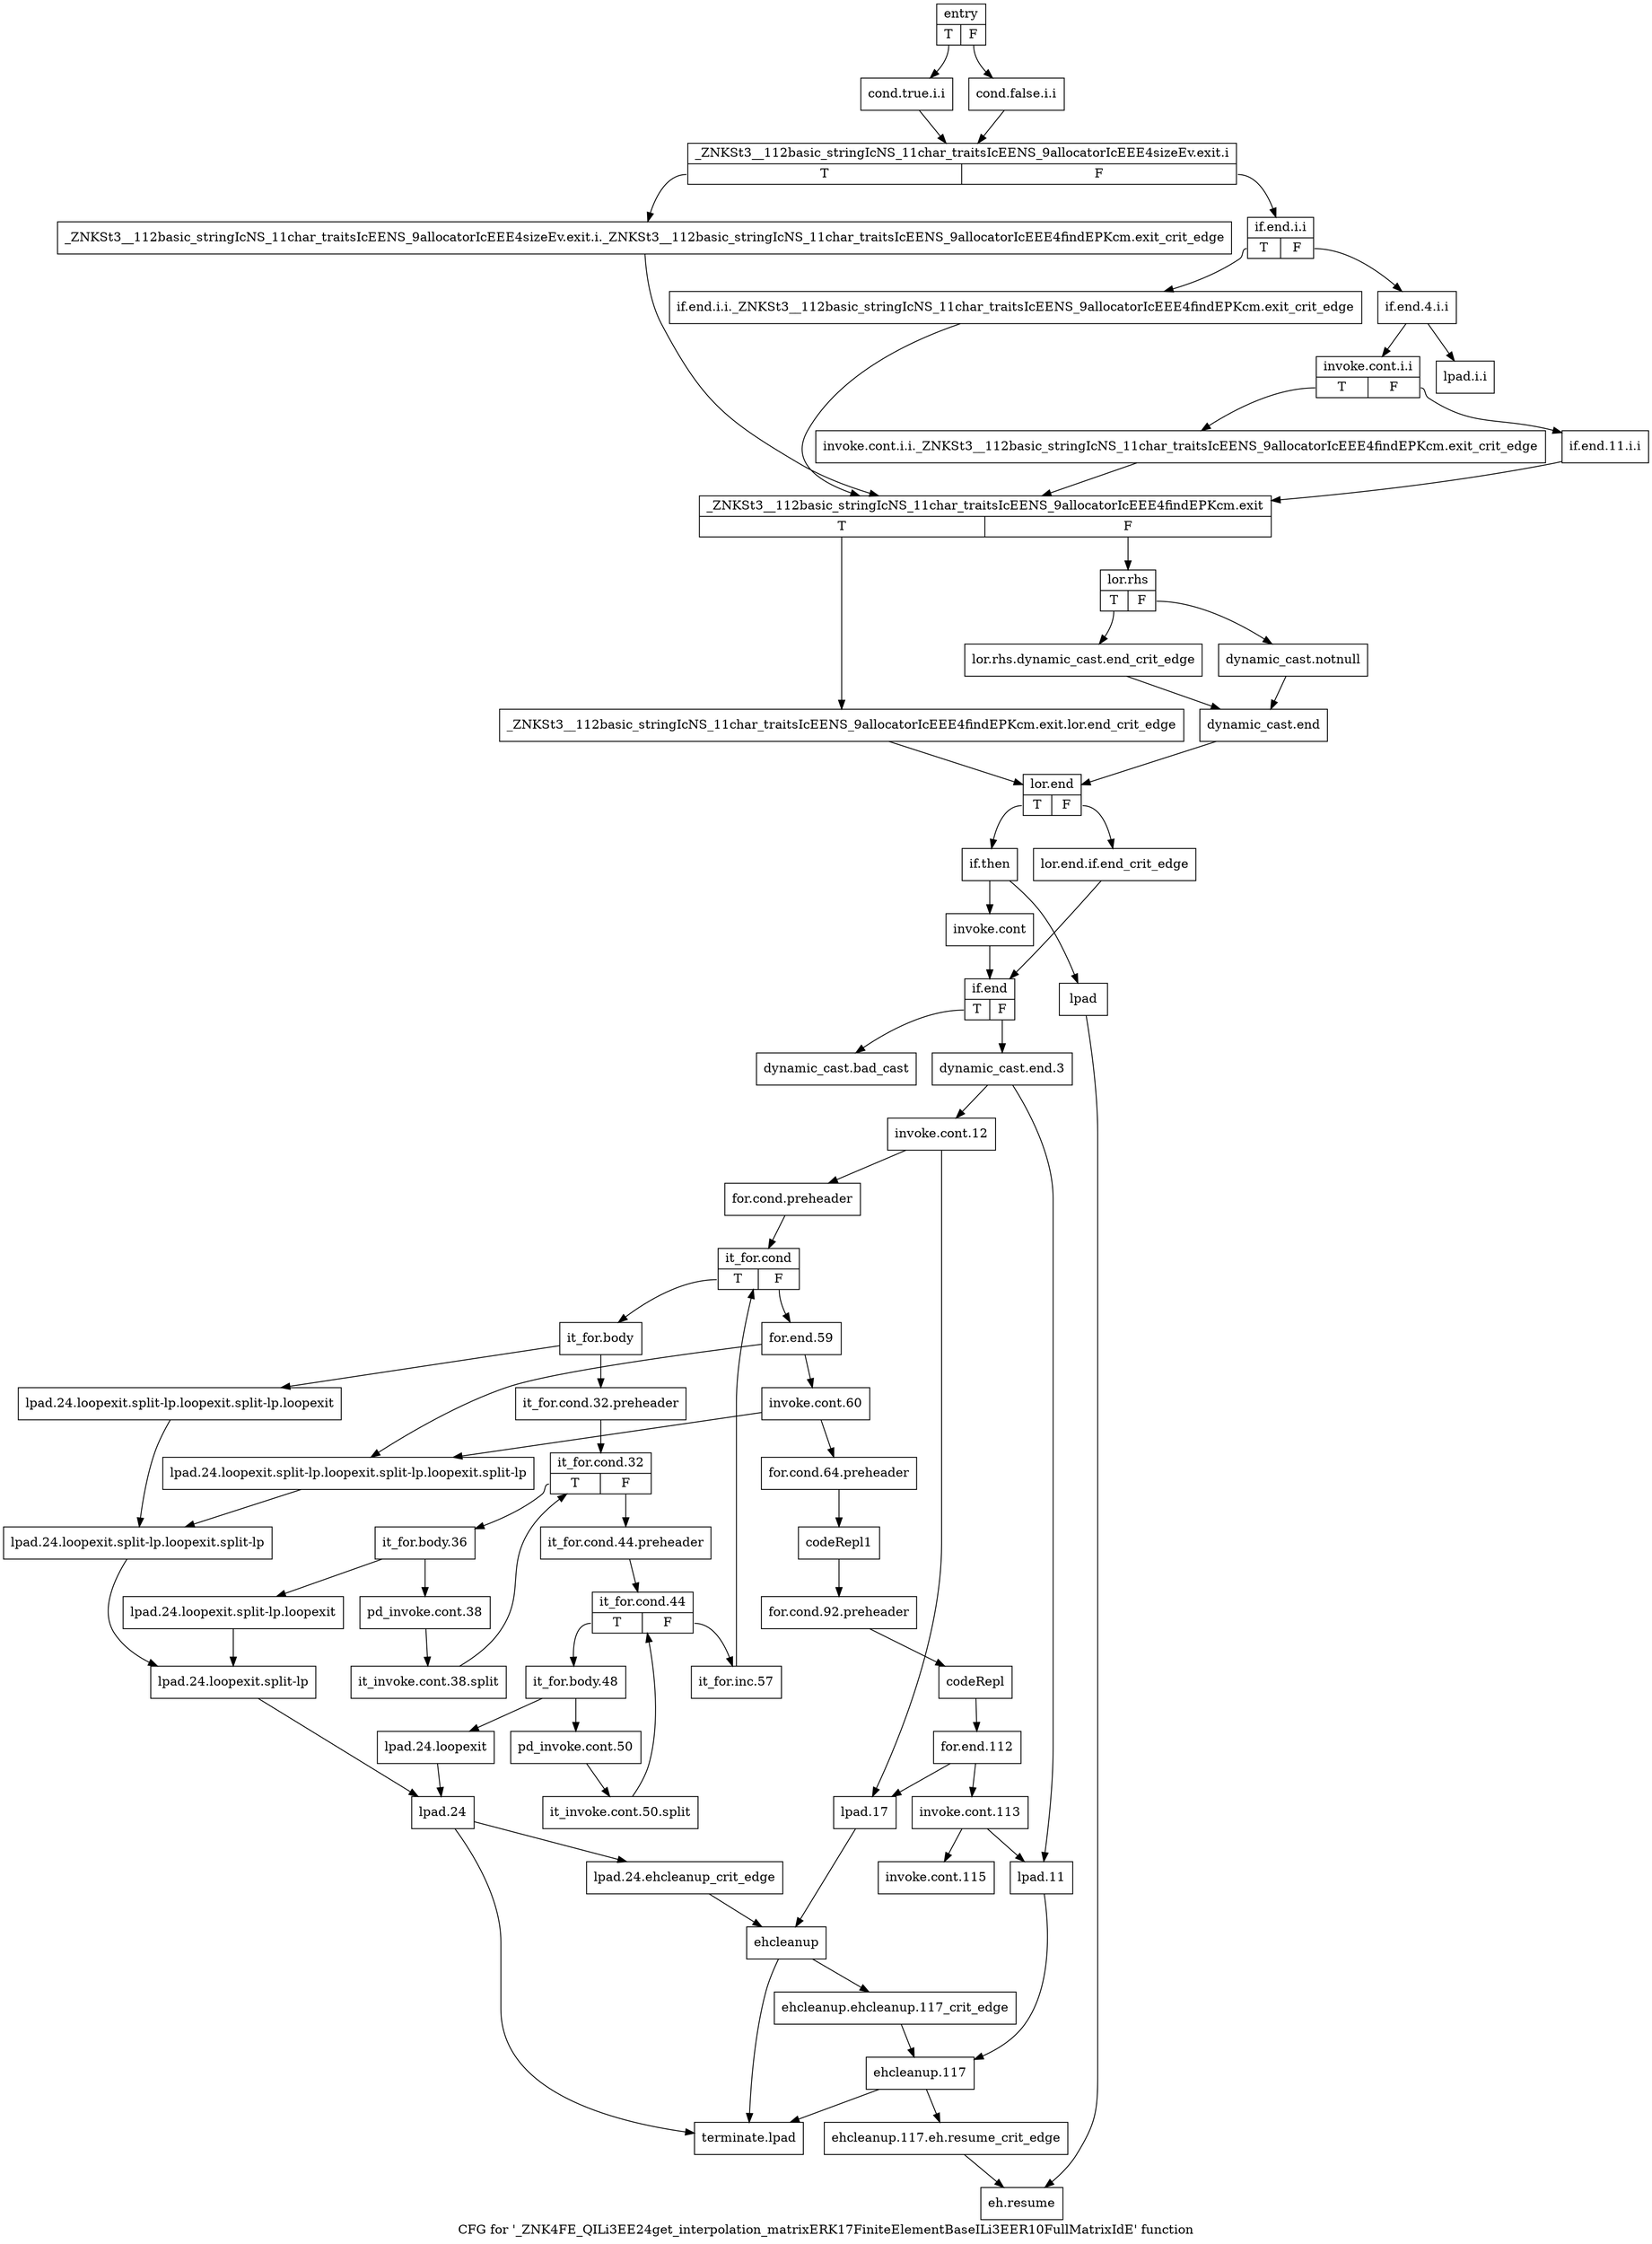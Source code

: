 digraph "CFG for '_ZNK4FE_QILi3EE24get_interpolation_matrixERK17FiniteElementBaseILi3EER10FullMatrixIdE' function" {
	label="CFG for '_ZNK4FE_QILi3EE24get_interpolation_matrixERK17FiniteElementBaseILi3EER10FullMatrixIdE' function";

	Node0x4fb5430 [shape=record,label="{entry|{<s0>T|<s1>F}}"];
	Node0x4fb5430:s0 -> Node0x4fb5480;
	Node0x4fb5430:s1 -> Node0x4fb54d0;
	Node0x4fb5480 [shape=record,label="{cond.true.i.i}"];
	Node0x4fb5480 -> Node0x4fb5520;
	Node0x4fb54d0 [shape=record,label="{cond.false.i.i}"];
	Node0x4fb54d0 -> Node0x4fb5520;
	Node0x4fb5520 [shape=record,label="{_ZNKSt3__112basic_stringIcNS_11char_traitsIcEENS_9allocatorIcEEE4sizeEv.exit.i|{<s0>T|<s1>F}}"];
	Node0x4fb5520:s0 -> Node0x4fb5570;
	Node0x4fb5520:s1 -> Node0x4fb55c0;
	Node0x4fb5570 [shape=record,label="{_ZNKSt3__112basic_stringIcNS_11char_traitsIcEENS_9allocatorIcEEE4sizeEv.exit.i._ZNKSt3__112basic_stringIcNS_11char_traitsIcEENS_9allocatorIcEEE4findEPKcm.exit_crit_edge}"];
	Node0x4fb5570 -> Node0x4fb6d30;
	Node0x4fb55c0 [shape=record,label="{if.end.i.i|{<s0>T|<s1>F}}"];
	Node0x4fb55c0:s0 -> Node0x4faed60;
	Node0x4fb55c0:s1 -> Node0x4fb6ba0;
	Node0x4faed60 [shape=record,label="{if.end.i.i._ZNKSt3__112basic_stringIcNS_11char_traitsIcEENS_9allocatorIcEEE4findEPKcm.exit_crit_edge}"];
	Node0x4faed60 -> Node0x4fb6d30;
	Node0x4fb6ba0 [shape=record,label="{if.end.4.i.i}"];
	Node0x4fb6ba0 -> Node0x4fb6bf0;
	Node0x4fb6ba0 -> Node0x4fb6c90;
	Node0x4fb6bf0 [shape=record,label="{invoke.cont.i.i|{<s0>T|<s1>F}}"];
	Node0x4fb6bf0:s0 -> Node0x4fb6c40;
	Node0x4fb6bf0:s1 -> Node0x4fb6ce0;
	Node0x4fb6c40 [shape=record,label="{invoke.cont.i.i._ZNKSt3__112basic_stringIcNS_11char_traitsIcEENS_9allocatorIcEEE4findEPKcm.exit_crit_edge}"];
	Node0x4fb6c40 -> Node0x4fb6d30;
	Node0x4fb6c90 [shape=record,label="{lpad.i.i}"];
	Node0x4fb6ce0 [shape=record,label="{if.end.11.i.i}"];
	Node0x4fb6ce0 -> Node0x4fb6d30;
	Node0x4fb6d30 [shape=record,label="{_ZNKSt3__112basic_stringIcNS_11char_traitsIcEENS_9allocatorIcEEE4findEPKcm.exit|{<s0>T|<s1>F}}"];
	Node0x4fb6d30:s0 -> Node0x4fb6d80;
	Node0x4fb6d30:s1 -> Node0x4fb6dd0;
	Node0x4fb6d80 [shape=record,label="{_ZNKSt3__112basic_stringIcNS_11char_traitsIcEENS_9allocatorIcEEE4findEPKcm.exit.lor.end_crit_edge}"];
	Node0x4fb6d80 -> Node0x4fb6f10;
	Node0x4fb6dd0 [shape=record,label="{lor.rhs|{<s0>T|<s1>F}}"];
	Node0x4fb6dd0:s0 -> Node0x4fb6e20;
	Node0x4fb6dd0:s1 -> Node0x4fb6e70;
	Node0x4fb6e20 [shape=record,label="{lor.rhs.dynamic_cast.end_crit_edge}"];
	Node0x4fb6e20 -> Node0x4fb6ec0;
	Node0x4fb6e70 [shape=record,label="{dynamic_cast.notnull}"];
	Node0x4fb6e70 -> Node0x4fb6ec0;
	Node0x4fb6ec0 [shape=record,label="{dynamic_cast.end}"];
	Node0x4fb6ec0 -> Node0x4fb6f10;
	Node0x4fb6f10 [shape=record,label="{lor.end|{<s0>T|<s1>F}}"];
	Node0x4fb6f10:s0 -> Node0x4fb6fb0;
	Node0x4fb6f10:s1 -> Node0x4fb6f60;
	Node0x4fb6f60 [shape=record,label="{lor.end.if.end_crit_edge}"];
	Node0x4fb6f60 -> Node0x4fb70a0;
	Node0x4fb6fb0 [shape=record,label="{if.then}"];
	Node0x4fb6fb0 -> Node0x4fb7000;
	Node0x4fb6fb0 -> Node0x4fb7050;
	Node0x4fb7000 [shape=record,label="{invoke.cont}"];
	Node0x4fb7000 -> Node0x4fb70a0;
	Node0x4fb7050 [shape=record,label="{lpad}"];
	Node0x4fb7050 -> Node0x4fb7cd0;
	Node0x4fb70a0 [shape=record,label="{if.end|{<s0>T|<s1>F}}"];
	Node0x4fb70a0:s0 -> Node0x4fb70f0;
	Node0x4fb70a0:s1 -> Node0x4fb7140;
	Node0x4fb70f0 [shape=record,label="{dynamic_cast.bad_cast}"];
	Node0x4fb7140 [shape=record,label="{dynamic_cast.end.3}"];
	Node0x4fb7140 -> Node0x4fb7190;
	Node0x4fb7140 -> Node0x4fb7460;
	Node0x4fb7190 [shape=record,label="{invoke.cont.12}"];
	Node0x4fb7190 -> Node0x4fb71e0;
	Node0x4fb7190 -> Node0x4fb74b0;
	Node0x4fb71e0 [shape=record,label="{for.cond.preheader}"];
	Node0x4fb71e0 -> Node0x4fb7230;
	Node0x4fb7230 [shape=record,label="{it_for.cond|{<s0>T|<s1>F}}"];
	Node0x4fb7230:s0 -> Node0x4fb7280;
	Node0x4fb7230:s1 -> Node0x4fb78c0;
	Node0x4fb7280 [shape=record,label="{it_for.body}"];
	Node0x4fb7280 -> Node0x4fb72d0;
	Node0x4fb7280 -> Node0x4fb75a0;
	Node0x4fb72d0 [shape=record,label="{it_for.cond.32.preheader}"];
	Node0x4fb72d0 -> Node0x4fb7320;
	Node0x4fb7320 [shape=record,label="{it_for.cond.32|{<s0>T|<s1>F}}"];
	Node0x4fb7320:s0 -> Node0x4fb73c0;
	Node0x4fb7320:s1 -> Node0x4fb7370;
	Node0x4fb7370 [shape=record,label="{it_for.cond.44.preheader}"];
	Node0x4fb7370 -> Node0x4fb7780;
	Node0x4fb73c0 [shape=record,label="{it_for.body.36}"];
	Node0x4fb73c0 -> Node0x4fb7410;
	Node0x4fb73c0 -> Node0x4fb7550;
	Node0x4fb7410 [shape=record,label="{pd_invoke.cont.38}"];
	Node0x4fb7410 -> Node0xa499950;
	Node0xa499950 [shape=record,label="{it_invoke.cont.38.split}"];
	Node0xa499950 -> Node0x4fb7320;
	Node0x4fb7460 [shape=record,label="{lpad.11}"];
	Node0x4fb7460 -> Node0x4fb7c30;
	Node0x4fb74b0 [shape=record,label="{lpad.17}"];
	Node0x4fb74b0 -> Node0x4fb7b90;
	Node0x4fb7500 [shape=record,label="{lpad.24.loopexit}"];
	Node0x4fb7500 -> Node0x4fb76e0;
	Node0x4fb7550 [shape=record,label="{lpad.24.loopexit.split-lp.loopexit}"];
	Node0x4fb7550 -> Node0x4fb7690;
	Node0x4fb75a0 [shape=record,label="{lpad.24.loopexit.split-lp.loopexit.split-lp.loopexit}"];
	Node0x4fb75a0 -> Node0x4fb7640;
	Node0x4fb75f0 [shape=record,label="{lpad.24.loopexit.split-lp.loopexit.split-lp.loopexit.split-lp}"];
	Node0x4fb75f0 -> Node0x4fb7640;
	Node0x4fb7640 [shape=record,label="{lpad.24.loopexit.split-lp.loopexit.split-lp}"];
	Node0x4fb7640 -> Node0x4fb7690;
	Node0x4fb7690 [shape=record,label="{lpad.24.loopexit.split-lp}"];
	Node0x4fb7690 -> Node0x4fb76e0;
	Node0x4fb76e0 [shape=record,label="{lpad.24}"];
	Node0x4fb76e0 -> Node0x4fb7730;
	Node0x4fb76e0 -> Node0x4fb7d20;
	Node0x4fb7730 [shape=record,label="{lpad.24.ehcleanup_crit_edge}"];
	Node0x4fb7730 -> Node0x4fb7b90;
	Node0x4fb7780 [shape=record,label="{it_for.cond.44|{<s0>T|<s1>F}}"];
	Node0x4fb7780:s0 -> Node0x4fb77d0;
	Node0x4fb7780:s1 -> Node0x4fb7870;
	Node0x4fb77d0 [shape=record,label="{it_for.body.48}"];
	Node0x4fb77d0 -> Node0x4fb7820;
	Node0x4fb77d0 -> Node0x4fb7500;
	Node0x4fb7820 [shape=record,label="{pd_invoke.cont.50}"];
	Node0x4fb7820 -> Node0xa4993b0;
	Node0xa4993b0 [shape=record,label="{it_invoke.cont.50.split}"];
	Node0xa4993b0 -> Node0x4fb7780;
	Node0x4fb7870 [shape=record,label="{it_for.inc.57}"];
	Node0x4fb7870 -> Node0x4fb7230;
	Node0x4fb78c0 [shape=record,label="{for.end.59}"];
	Node0x4fb78c0 -> Node0x4fb7910;
	Node0x4fb78c0 -> Node0x4fb75f0;
	Node0x4fb7910 [shape=record,label="{invoke.cont.60}"];
	Node0x4fb7910 -> Node0x4fb7960;
	Node0x4fb7910 -> Node0x4fb75f0;
	Node0x4fb7960 [shape=record,label="{for.cond.64.preheader}"];
	Node0x4fb7960 -> Node0x4fb79b0;
	Node0x4fb79b0 [shape=record,label="{codeRepl1}"];
	Node0x4fb79b0 -> Node0x4fb7a00;
	Node0x4fb7a00 [shape=record,label="{for.cond.92.preheader}"];
	Node0x4fb7a00 -> Node0x4fb7a50;
	Node0x4fb7a50 [shape=record,label="{codeRepl}"];
	Node0x4fb7a50 -> Node0x4fb7aa0;
	Node0x4fb7aa0 [shape=record,label="{for.end.112}"];
	Node0x4fb7aa0 -> Node0x4fb7af0;
	Node0x4fb7aa0 -> Node0x4fb74b0;
	Node0x4fb7af0 [shape=record,label="{invoke.cont.113}"];
	Node0x4fb7af0 -> Node0x4fb7b40;
	Node0x4fb7af0 -> Node0x4fb7460;
	Node0x4fb7b40 [shape=record,label="{invoke.cont.115}"];
	Node0x4fb7b90 [shape=record,label="{ehcleanup}"];
	Node0x4fb7b90 -> Node0x4fb7be0;
	Node0x4fb7b90 -> Node0x4fb7d20;
	Node0x4fb7be0 [shape=record,label="{ehcleanup.ehcleanup.117_crit_edge}"];
	Node0x4fb7be0 -> Node0x4fb7c30;
	Node0x4fb7c30 [shape=record,label="{ehcleanup.117}"];
	Node0x4fb7c30 -> Node0x4fb7c80;
	Node0x4fb7c30 -> Node0x4fb7d20;
	Node0x4fb7c80 [shape=record,label="{ehcleanup.117.eh.resume_crit_edge}"];
	Node0x4fb7c80 -> Node0x4fb7cd0;
	Node0x4fb7cd0 [shape=record,label="{eh.resume}"];
	Node0x4fb7d20 [shape=record,label="{terminate.lpad}"];
}
